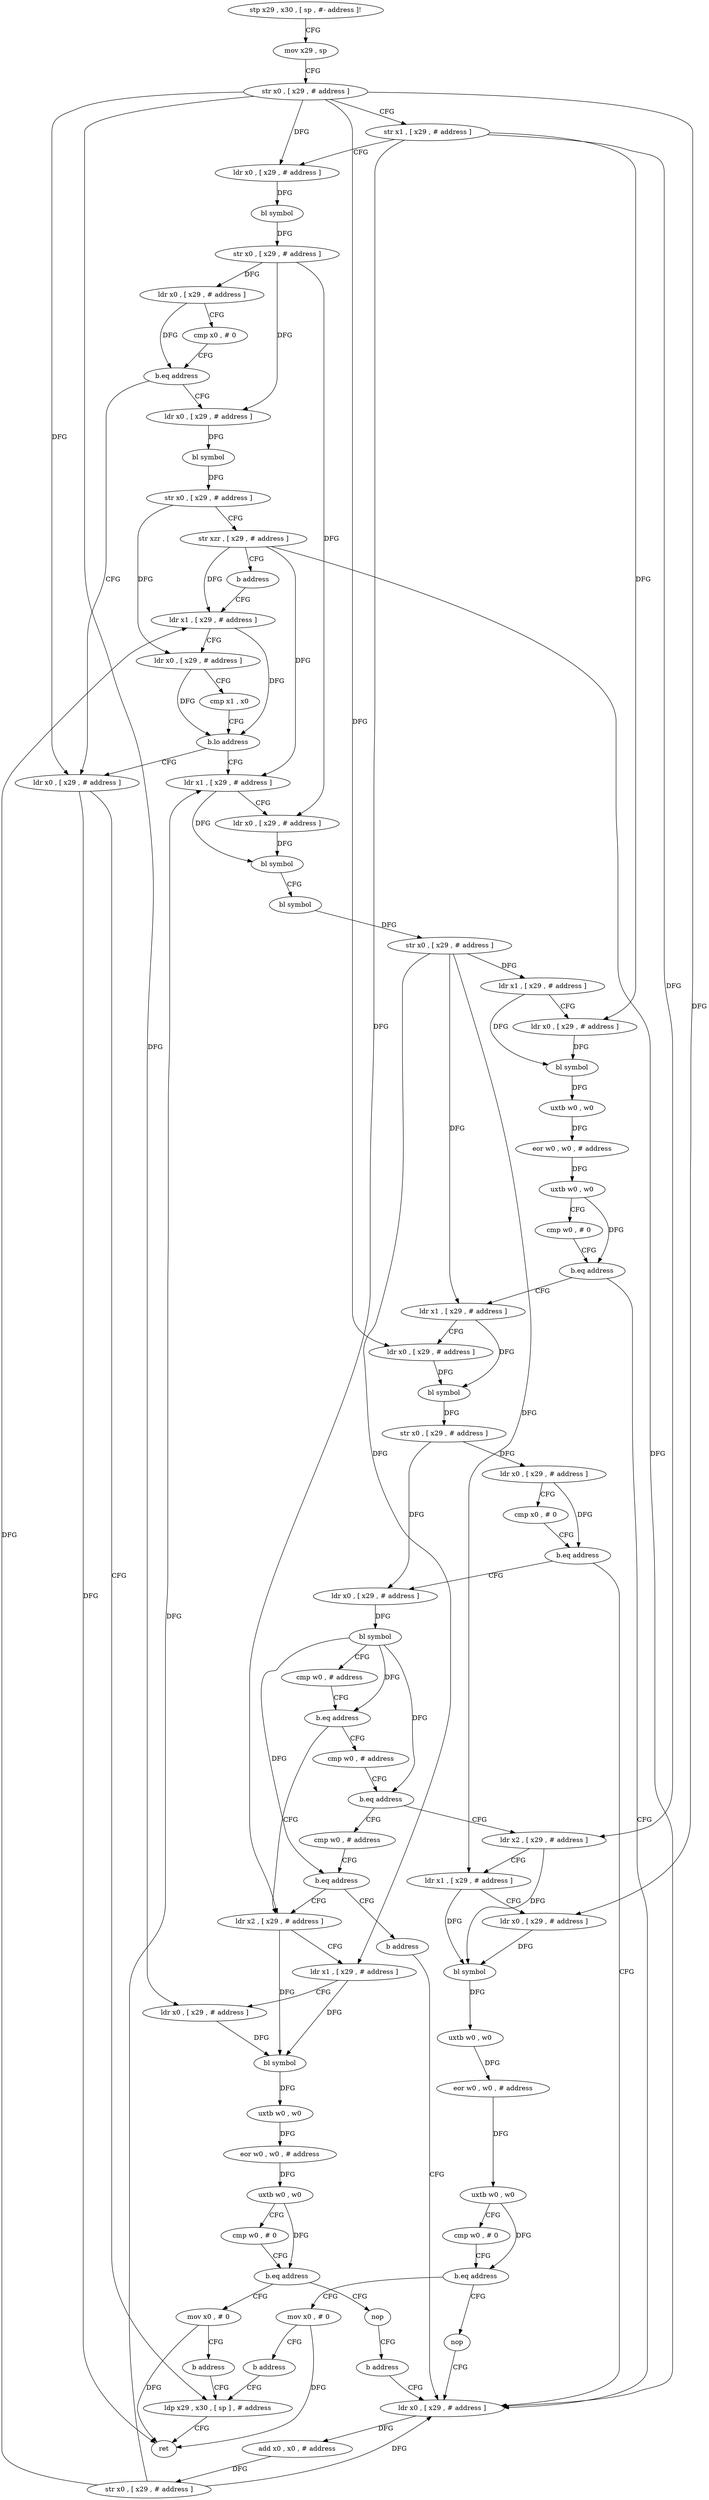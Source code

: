 digraph "func" {
"104528" [label = "stp x29 , x30 , [ sp , #- address ]!" ]
"104532" [label = "mov x29 , sp" ]
"104536" [label = "str x0 , [ x29 , # address ]" ]
"104540" [label = "str x1 , [ x29 , # address ]" ]
"104544" [label = "ldr x0 , [ x29 , # address ]" ]
"104548" [label = "bl symbol" ]
"104552" [label = "str x0 , [ x29 , # address ]" ]
"104556" [label = "ldr x0 , [ x29 , # address ]" ]
"104560" [label = "cmp x0 , # 0" ]
"104564" [label = "b.eq address" ]
"104832" [label = "ldr x0 , [ x29 , # address ]" ]
"104568" [label = "ldr x0 , [ x29 , # address ]" ]
"104836" [label = "ldp x29 , x30 , [ sp ] , # address" ]
"104572" [label = "bl symbol" ]
"104576" [label = "str x0 , [ x29 , # address ]" ]
"104580" [label = "str xzr , [ x29 , # address ]" ]
"104584" [label = "b address" ]
"104816" [label = "ldr x1 , [ x29 , # address ]" ]
"104820" [label = "ldr x0 , [ x29 , # address ]" ]
"104824" [label = "cmp x1 , x0" ]
"104828" [label = "b.lo address" ]
"104588" [label = "ldr x1 , [ x29 , # address ]" ]
"104592" [label = "ldr x0 , [ x29 , # address ]" ]
"104596" [label = "bl symbol" ]
"104600" [label = "bl symbol" ]
"104604" [label = "str x0 , [ x29 , # address ]" ]
"104608" [label = "ldr x1 , [ x29 , # address ]" ]
"104612" [label = "ldr x0 , [ x29 , # address ]" ]
"104616" [label = "bl symbol" ]
"104620" [label = "uxtb w0 , w0" ]
"104624" [label = "eor w0 , w0 , # address" ]
"104628" [label = "uxtb w0 , w0" ]
"104632" [label = "cmp w0 , # 0" ]
"104636" [label = "b.eq address" ]
"104804" [label = "ldr x0 , [ x29 , # address ]" ]
"104640" [label = "ldr x1 , [ x29 , # address ]" ]
"104808" [label = "add x0 , x0 , # address" ]
"104812" [label = "str x0 , [ x29 , # address ]" ]
"104644" [label = "ldr x0 , [ x29 , # address ]" ]
"104648" [label = "bl symbol" ]
"104652" [label = "str x0 , [ x29 , # address ]" ]
"104656" [label = "ldr x0 , [ x29 , # address ]" ]
"104660" [label = "cmp x0 , # 0" ]
"104664" [label = "b.eq address" ]
"104668" [label = "ldr x0 , [ x29 , # address ]" ]
"104672" [label = "bl symbol" ]
"104676" [label = "cmp w0 , # address" ]
"104680" [label = "b.eq address" ]
"104704" [label = "ldr x2 , [ x29 , # address ]" ]
"104684" [label = "cmp w0 , # address" ]
"104708" [label = "ldr x1 , [ x29 , # address ]" ]
"104712" [label = "ldr x0 , [ x29 , # address ]" ]
"104716" [label = "bl symbol" ]
"104720" [label = "uxtb w0 , w0" ]
"104724" [label = "eor w0 , w0 , # address" ]
"104728" [label = "uxtb w0 , w0" ]
"104732" [label = "cmp w0 , # 0" ]
"104736" [label = "b.eq address" ]
"104792" [label = "nop" ]
"104740" [label = "mov x0 , # 0" ]
"104688" [label = "b.eq address" ]
"104748" [label = "ldr x2 , [ x29 , # address ]" ]
"104692" [label = "cmp w0 , # address" ]
"104796" [label = "b address" ]
"104744" [label = "b address" ]
"104752" [label = "ldr x1 , [ x29 , # address ]" ]
"104756" [label = "ldr x0 , [ x29 , # address ]" ]
"104760" [label = "bl symbol" ]
"104764" [label = "uxtb w0 , w0" ]
"104768" [label = "eor w0 , w0 , # address" ]
"104772" [label = "uxtb w0 , w0" ]
"104776" [label = "cmp w0 , # 0" ]
"104780" [label = "b.eq address" ]
"104800" [label = "nop" ]
"104784" [label = "mov x0 , # 0" ]
"104696" [label = "b.eq address" ]
"104700" [label = "b address" ]
"104840" [label = "ret" ]
"104788" [label = "b address" ]
"104528" -> "104532" [ label = "CFG" ]
"104532" -> "104536" [ label = "CFG" ]
"104536" -> "104540" [ label = "CFG" ]
"104536" -> "104544" [ label = "DFG" ]
"104536" -> "104832" [ label = "DFG" ]
"104536" -> "104644" [ label = "DFG" ]
"104536" -> "104712" [ label = "DFG" ]
"104536" -> "104756" [ label = "DFG" ]
"104540" -> "104544" [ label = "CFG" ]
"104540" -> "104612" [ label = "DFG" ]
"104540" -> "104704" [ label = "DFG" ]
"104540" -> "104748" [ label = "DFG" ]
"104544" -> "104548" [ label = "DFG" ]
"104548" -> "104552" [ label = "DFG" ]
"104552" -> "104556" [ label = "DFG" ]
"104552" -> "104568" [ label = "DFG" ]
"104552" -> "104592" [ label = "DFG" ]
"104556" -> "104560" [ label = "CFG" ]
"104556" -> "104564" [ label = "DFG" ]
"104560" -> "104564" [ label = "CFG" ]
"104564" -> "104832" [ label = "CFG" ]
"104564" -> "104568" [ label = "CFG" ]
"104832" -> "104836" [ label = "CFG" ]
"104832" -> "104840" [ label = "DFG" ]
"104568" -> "104572" [ label = "DFG" ]
"104836" -> "104840" [ label = "CFG" ]
"104572" -> "104576" [ label = "DFG" ]
"104576" -> "104580" [ label = "CFG" ]
"104576" -> "104820" [ label = "DFG" ]
"104580" -> "104584" [ label = "CFG" ]
"104580" -> "104816" [ label = "DFG" ]
"104580" -> "104588" [ label = "DFG" ]
"104580" -> "104804" [ label = "DFG" ]
"104584" -> "104816" [ label = "CFG" ]
"104816" -> "104820" [ label = "CFG" ]
"104816" -> "104828" [ label = "DFG" ]
"104820" -> "104824" [ label = "CFG" ]
"104820" -> "104828" [ label = "DFG" ]
"104824" -> "104828" [ label = "CFG" ]
"104828" -> "104588" [ label = "CFG" ]
"104828" -> "104832" [ label = "CFG" ]
"104588" -> "104592" [ label = "CFG" ]
"104588" -> "104596" [ label = "DFG" ]
"104592" -> "104596" [ label = "DFG" ]
"104596" -> "104600" [ label = "CFG" ]
"104600" -> "104604" [ label = "DFG" ]
"104604" -> "104608" [ label = "DFG" ]
"104604" -> "104640" [ label = "DFG" ]
"104604" -> "104708" [ label = "DFG" ]
"104604" -> "104752" [ label = "DFG" ]
"104608" -> "104612" [ label = "CFG" ]
"104608" -> "104616" [ label = "DFG" ]
"104612" -> "104616" [ label = "DFG" ]
"104616" -> "104620" [ label = "DFG" ]
"104620" -> "104624" [ label = "DFG" ]
"104624" -> "104628" [ label = "DFG" ]
"104628" -> "104632" [ label = "CFG" ]
"104628" -> "104636" [ label = "DFG" ]
"104632" -> "104636" [ label = "CFG" ]
"104636" -> "104804" [ label = "CFG" ]
"104636" -> "104640" [ label = "CFG" ]
"104804" -> "104808" [ label = "DFG" ]
"104640" -> "104644" [ label = "CFG" ]
"104640" -> "104648" [ label = "DFG" ]
"104808" -> "104812" [ label = "DFG" ]
"104812" -> "104816" [ label = "DFG" ]
"104812" -> "104588" [ label = "DFG" ]
"104812" -> "104804" [ label = "DFG" ]
"104644" -> "104648" [ label = "DFG" ]
"104648" -> "104652" [ label = "DFG" ]
"104652" -> "104656" [ label = "DFG" ]
"104652" -> "104668" [ label = "DFG" ]
"104656" -> "104660" [ label = "CFG" ]
"104656" -> "104664" [ label = "DFG" ]
"104660" -> "104664" [ label = "CFG" ]
"104664" -> "104804" [ label = "CFG" ]
"104664" -> "104668" [ label = "CFG" ]
"104668" -> "104672" [ label = "DFG" ]
"104672" -> "104676" [ label = "CFG" ]
"104672" -> "104680" [ label = "DFG" ]
"104672" -> "104688" [ label = "DFG" ]
"104672" -> "104696" [ label = "DFG" ]
"104676" -> "104680" [ label = "CFG" ]
"104680" -> "104704" [ label = "CFG" ]
"104680" -> "104684" [ label = "CFG" ]
"104704" -> "104708" [ label = "CFG" ]
"104704" -> "104716" [ label = "DFG" ]
"104684" -> "104688" [ label = "CFG" ]
"104708" -> "104712" [ label = "CFG" ]
"104708" -> "104716" [ label = "DFG" ]
"104712" -> "104716" [ label = "DFG" ]
"104716" -> "104720" [ label = "DFG" ]
"104720" -> "104724" [ label = "DFG" ]
"104724" -> "104728" [ label = "DFG" ]
"104728" -> "104732" [ label = "CFG" ]
"104728" -> "104736" [ label = "DFG" ]
"104732" -> "104736" [ label = "CFG" ]
"104736" -> "104792" [ label = "CFG" ]
"104736" -> "104740" [ label = "CFG" ]
"104792" -> "104796" [ label = "CFG" ]
"104740" -> "104744" [ label = "CFG" ]
"104740" -> "104840" [ label = "DFG" ]
"104688" -> "104748" [ label = "CFG" ]
"104688" -> "104692" [ label = "CFG" ]
"104748" -> "104752" [ label = "CFG" ]
"104748" -> "104760" [ label = "DFG" ]
"104692" -> "104696" [ label = "CFG" ]
"104796" -> "104804" [ label = "CFG" ]
"104744" -> "104836" [ label = "CFG" ]
"104752" -> "104756" [ label = "CFG" ]
"104752" -> "104760" [ label = "DFG" ]
"104756" -> "104760" [ label = "DFG" ]
"104760" -> "104764" [ label = "DFG" ]
"104764" -> "104768" [ label = "DFG" ]
"104768" -> "104772" [ label = "DFG" ]
"104772" -> "104776" [ label = "CFG" ]
"104772" -> "104780" [ label = "DFG" ]
"104776" -> "104780" [ label = "CFG" ]
"104780" -> "104800" [ label = "CFG" ]
"104780" -> "104784" [ label = "CFG" ]
"104800" -> "104804" [ label = "CFG" ]
"104784" -> "104788" [ label = "CFG" ]
"104784" -> "104840" [ label = "DFG" ]
"104696" -> "104704" [ label = "CFG" ]
"104696" -> "104700" [ label = "CFG" ]
"104700" -> "104804" [ label = "CFG" ]
"104788" -> "104836" [ label = "CFG" ]
}
